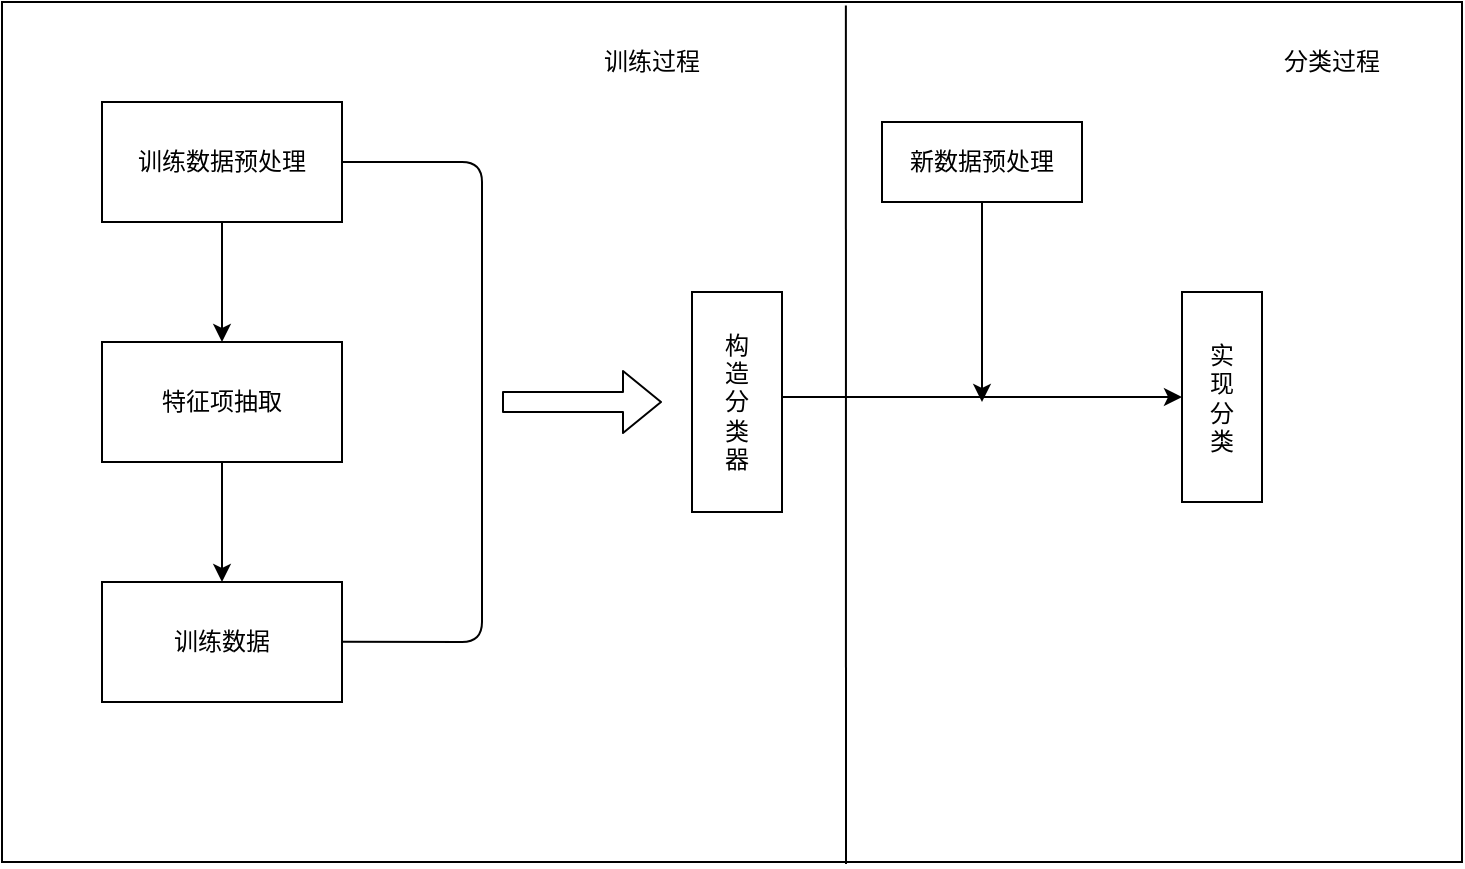 <mxfile version="12.2.4"><diagram id="e2QW5z12c9kUiENG_0w5"><mxGraphModel dx="806" dy="579" grid="0" gridSize="10" guides="1" tooltips="1" connect="1" arrows="1" fold="1" page="1" pageScale="1" pageWidth="850" pageHeight="1100" math="0" shadow="0"><root><mxCell id="0"/><mxCell id="1" parent="0"/><mxCell id="2" value="" style="rounded=0;whiteSpace=wrap;html=1;" vertex="1" parent="1"><mxGeometry x="80" y="200" width="730" height="430" as="geometry"/></mxCell><mxCell id="7" style="edgeStyle=orthogonalEdgeStyle;rounded=0;orthogonalLoop=1;jettySize=auto;html=1;entryX=0.5;entryY=0;entryDx=0;entryDy=0;" edge="1" parent="1" source="3" target="4"><mxGeometry relative="1" as="geometry"/></mxCell><mxCell id="3" value="训练数据预处理" style="rounded=0;whiteSpace=wrap;html=1;" vertex="1" parent="1"><mxGeometry x="130" y="250" width="120" height="60" as="geometry"/></mxCell><mxCell id="8" style="edgeStyle=orthogonalEdgeStyle;rounded=0;orthogonalLoop=1;jettySize=auto;html=1;entryX=0.5;entryY=0;entryDx=0;entryDy=0;" edge="1" parent="1" source="4" target="5"><mxGeometry relative="1" as="geometry"/></mxCell><mxCell id="4" value="特征项抽取" style="rounded=0;whiteSpace=wrap;html=1;" vertex="1" parent="1"><mxGeometry x="130" y="370" width="120" height="60" as="geometry"/></mxCell><mxCell id="5" value="训练数据" style="rounded=0;whiteSpace=wrap;html=1;" vertex="1" parent="1"><mxGeometry x="130" y="490" width="120" height="60" as="geometry"/></mxCell><mxCell id="9" value="" style="endArrow=none;html=1;exitX=0.233;exitY=0.744;exitDx=0;exitDy=0;exitPerimeter=0;entryX=1;entryY=0.5;entryDx=0;entryDy=0;" edge="1" parent="1" source="2" target="3"><mxGeometry width="50" height="50" relative="1" as="geometry"><mxPoint x="280" y="420" as="sourcePoint"/><mxPoint x="330" y="370" as="targetPoint"/><Array as="points"><mxPoint x="320" y="520"/><mxPoint x="320" y="280"/></Array></mxGeometry></mxCell><mxCell id="10" value="" style="shape=flexArrow;endArrow=classic;html=1;" edge="1" parent="1"><mxGeometry width="50" height="50" relative="1" as="geometry"><mxPoint x="330" y="400" as="sourcePoint"/><mxPoint x="410" y="400" as="targetPoint"/></mxGeometry></mxCell><mxCell id="14" style="edgeStyle=orthogonalEdgeStyle;rounded=0;orthogonalLoop=1;jettySize=auto;html=1;exitX=1;exitY=0.5;exitDx=0;exitDy=0;entryX=0;entryY=0.5;entryDx=0;entryDy=0;" edge="1" parent="1" source="11" target="13"><mxGeometry relative="1" as="geometry"><Array as="points"><mxPoint x="470" y="398"/></Array></mxGeometry></mxCell><mxCell id="11" value="构&lt;br&gt;造&lt;br&gt;分&lt;br&gt;类&lt;br&gt;器" style="rounded=0;whiteSpace=wrap;html=1;" vertex="1" parent="1"><mxGeometry x="425" y="345" width="45" height="110" as="geometry"/></mxCell><mxCell id="15" style="edgeStyle=orthogonalEdgeStyle;rounded=0;orthogonalLoop=1;jettySize=auto;html=1;" edge="1" parent="1" source="12"><mxGeometry relative="1" as="geometry"><mxPoint x="570" y="400" as="targetPoint"/></mxGeometry></mxCell><mxCell id="12" value="新数据预处理" style="rounded=0;whiteSpace=wrap;html=1;" vertex="1" parent="1"><mxGeometry x="520" y="260" width="100" height="40" as="geometry"/></mxCell><mxCell id="13" value="实&lt;br&gt;现&lt;br&gt;分&lt;br&gt;类" style="rounded=0;whiteSpace=wrap;html=1;" vertex="1" parent="1"><mxGeometry x="670" y="345" width="40" height="105" as="geometry"/></mxCell><mxCell id="17" value="" style="endArrow=none;html=1;entryX=0.578;entryY=0.004;entryDx=0;entryDy=0;entryPerimeter=0;" edge="1" parent="1" target="2"><mxGeometry width="50" height="50" relative="1" as="geometry"><mxPoint x="502" y="631" as="sourcePoint"/><mxPoint x="530" y="230" as="targetPoint"/></mxGeometry></mxCell><mxCell id="18" value="训练过程" style="text;html=1;strokeColor=none;fillColor=none;align=center;verticalAlign=middle;whiteSpace=wrap;rounded=0;" vertex="1" parent="1"><mxGeometry x="360" y="220" width="90" height="20" as="geometry"/></mxCell><mxCell id="19" value="分类过程" style="text;html=1;strokeColor=none;fillColor=none;align=center;verticalAlign=middle;whiteSpace=wrap;rounded=0;" vertex="1" parent="1"><mxGeometry x="700" y="220" width="90" height="20" as="geometry"/></mxCell></root></mxGraphModel></diagram></mxfile>